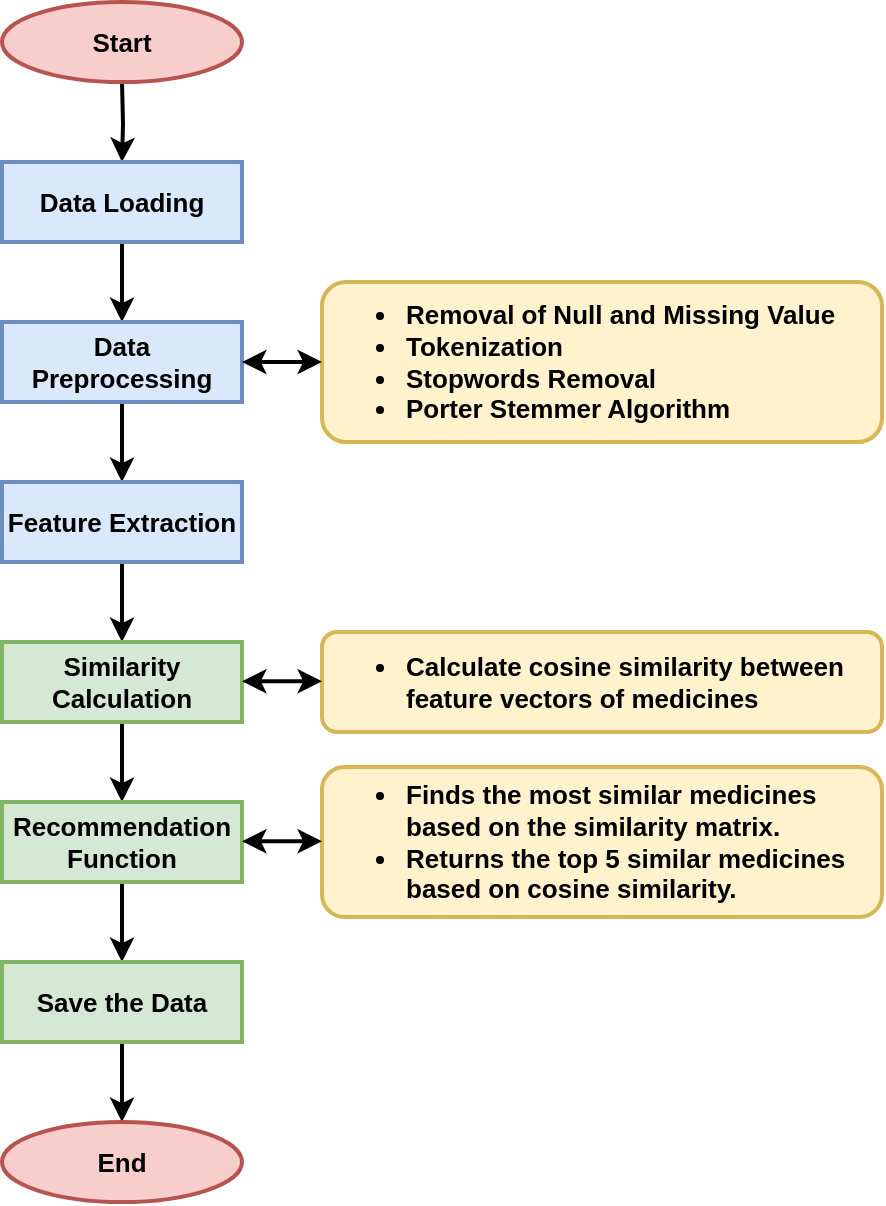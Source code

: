 <mxfile version="21.7.5" type="device">
  <diagram name="Page-1" id="5-hXPcuuXJ_jRMlCjGAI">
    <mxGraphModel dx="1167" dy="593" grid="1" gridSize="10" guides="1" tooltips="1" connect="1" arrows="1" fold="1" page="1" pageScale="1" pageWidth="850" pageHeight="1100" math="0" shadow="0">
      <root>
        <mxCell id="0" />
        <mxCell id="1" parent="0" />
        <mxCell id="QWOFpm2IIpvu44rnNj3L-10" style="edgeStyle=orthogonalEdgeStyle;rounded=0;orthogonalLoop=1;jettySize=auto;html=1;exitX=0.5;exitY=1;exitDx=0;exitDy=0;entryX=0.5;entryY=0;entryDx=0;entryDy=0;fontSize=13;strokeWidth=2;fontStyle=1" edge="1" parent="1" target="QWOFpm2IIpvu44rnNj3L-3">
          <mxGeometry relative="1" as="geometry">
            <mxPoint x="420" y="80" as="sourcePoint" />
          </mxGeometry>
        </mxCell>
        <mxCell id="QWOFpm2IIpvu44rnNj3L-11" style="edgeStyle=orthogonalEdgeStyle;rounded=0;orthogonalLoop=1;jettySize=auto;html=1;exitX=0.5;exitY=1;exitDx=0;exitDy=0;entryX=0.5;entryY=0;entryDx=0;entryDy=0;fontSize=13;strokeWidth=2;fontStyle=1" edge="1" parent="1" source="QWOFpm2IIpvu44rnNj3L-3" target="QWOFpm2IIpvu44rnNj3L-4">
          <mxGeometry relative="1" as="geometry" />
        </mxCell>
        <mxCell id="QWOFpm2IIpvu44rnNj3L-3" value="Data Loading" style="rounded=0;whiteSpace=wrap;html=1;fontSize=13;strokeWidth=2;fontStyle=1;fillColor=#dae8fc;strokeColor=#6c8ebf;" vertex="1" parent="1">
          <mxGeometry x="360" y="120" width="120" height="40" as="geometry" />
        </mxCell>
        <mxCell id="QWOFpm2IIpvu44rnNj3L-12" style="edgeStyle=orthogonalEdgeStyle;rounded=0;orthogonalLoop=1;jettySize=auto;html=1;exitX=0.5;exitY=1;exitDx=0;exitDy=0;entryX=0.5;entryY=0;entryDx=0;entryDy=0;fontSize=13;strokeWidth=2;fontStyle=1" edge="1" parent="1" source="QWOFpm2IIpvu44rnNj3L-4" target="QWOFpm2IIpvu44rnNj3L-5">
          <mxGeometry relative="1" as="geometry" />
        </mxCell>
        <mxCell id="QWOFpm2IIpvu44rnNj3L-4" value="Data Preprocessing" style="rounded=0;whiteSpace=wrap;html=1;fontSize=13;strokeWidth=2;fontStyle=1;fillColor=#dae8fc;strokeColor=#6c8ebf;" vertex="1" parent="1">
          <mxGeometry x="360" y="200" width="120" height="40" as="geometry" />
        </mxCell>
        <mxCell id="QWOFpm2IIpvu44rnNj3L-13" style="edgeStyle=orthogonalEdgeStyle;rounded=0;orthogonalLoop=1;jettySize=auto;html=1;exitX=0.5;exitY=1;exitDx=0;exitDy=0;entryX=0.5;entryY=0;entryDx=0;entryDy=0;fontSize=13;strokeWidth=2;fontStyle=1" edge="1" parent="1" source="QWOFpm2IIpvu44rnNj3L-5" target="QWOFpm2IIpvu44rnNj3L-6">
          <mxGeometry relative="1" as="geometry" />
        </mxCell>
        <mxCell id="QWOFpm2IIpvu44rnNj3L-5" value="Feature Extraction" style="rounded=0;whiteSpace=wrap;html=1;fontSize=13;strokeWidth=2;fontStyle=1;fillColor=#dae8fc;strokeColor=#6c8ebf;" vertex="1" parent="1">
          <mxGeometry x="360" y="280" width="120" height="40" as="geometry" />
        </mxCell>
        <mxCell id="QWOFpm2IIpvu44rnNj3L-14" style="edgeStyle=orthogonalEdgeStyle;rounded=0;orthogonalLoop=1;jettySize=auto;html=1;exitX=0.5;exitY=1;exitDx=0;exitDy=0;entryX=0.5;entryY=0;entryDx=0;entryDy=0;fontSize=13;strokeWidth=2;fontStyle=1" edge="1" parent="1" source="QWOFpm2IIpvu44rnNj3L-6" target="QWOFpm2IIpvu44rnNj3L-7">
          <mxGeometry relative="1" as="geometry" />
        </mxCell>
        <mxCell id="QWOFpm2IIpvu44rnNj3L-6" value="Similarity Calculation" style="rounded=0;whiteSpace=wrap;html=1;fontSize=13;strokeWidth=2;fontStyle=1;fillColor=#d5e8d4;strokeColor=#82b366;" vertex="1" parent="1">
          <mxGeometry x="360" y="360" width="120" height="40" as="geometry" />
        </mxCell>
        <mxCell id="QWOFpm2IIpvu44rnNj3L-15" style="edgeStyle=orthogonalEdgeStyle;rounded=0;orthogonalLoop=1;jettySize=auto;html=1;exitX=0.5;exitY=1;exitDx=0;exitDy=0;entryX=0.5;entryY=0;entryDx=0;entryDy=0;fontSize=13;strokeWidth=2;fontStyle=1" edge="1" parent="1" source="QWOFpm2IIpvu44rnNj3L-7" target="QWOFpm2IIpvu44rnNj3L-8">
          <mxGeometry relative="1" as="geometry" />
        </mxCell>
        <mxCell id="QWOFpm2IIpvu44rnNj3L-7" value="Recommendation Function" style="rounded=0;whiteSpace=wrap;html=1;fontSize=13;strokeWidth=2;fontStyle=1;fillColor=#d5e8d4;strokeColor=#82b366;" vertex="1" parent="1">
          <mxGeometry x="360" y="440" width="120" height="40" as="geometry" />
        </mxCell>
        <mxCell id="QWOFpm2IIpvu44rnNj3L-16" style="edgeStyle=orthogonalEdgeStyle;rounded=0;orthogonalLoop=1;jettySize=auto;html=1;exitX=0.5;exitY=1;exitDx=0;exitDy=0;entryX=0.5;entryY=0;entryDx=0;entryDy=0;fontSize=13;strokeWidth=2;fontStyle=1" edge="1" parent="1" source="QWOFpm2IIpvu44rnNj3L-8">
          <mxGeometry relative="1" as="geometry">
            <mxPoint x="420" y="600" as="targetPoint" />
          </mxGeometry>
        </mxCell>
        <mxCell id="QWOFpm2IIpvu44rnNj3L-8" value="Save the Data" style="rounded=0;whiteSpace=wrap;html=1;fontSize=13;strokeWidth=2;fontStyle=1;fillColor=#d5e8d4;strokeColor=#82b366;" vertex="1" parent="1">
          <mxGeometry x="360" y="520" width="120" height="40" as="geometry" />
        </mxCell>
        <mxCell id="QWOFpm2IIpvu44rnNj3L-17" value="Start" style="ellipse;whiteSpace=wrap;html=1;fontSize=13;strokeWidth=2;fontStyle=1;fillColor=#f8cecc;strokeColor=#b85450;" vertex="1" parent="1">
          <mxGeometry x="360" y="40" width="120" height="40" as="geometry" />
        </mxCell>
        <mxCell id="QWOFpm2IIpvu44rnNj3L-19" value="End" style="ellipse;whiteSpace=wrap;html=1;fontSize=13;strokeWidth=2;fontStyle=1;fillColor=#f8cecc;strokeColor=#b85450;" vertex="1" parent="1">
          <mxGeometry x="360" y="600" width="120" height="40" as="geometry" />
        </mxCell>
        <mxCell id="QWOFpm2IIpvu44rnNj3L-20" value="&lt;ul style=&quot;font-size: 13px;&quot;&gt;&lt;li style=&quot;font-size: 13px;&quot;&gt;Removal of Null and Missing Value&lt;/li&gt;&lt;li style=&quot;font-size: 13px;&quot;&gt;Tokenization&lt;/li&gt;&lt;li style=&quot;font-size: 13px;&quot;&gt;Stopwords Removal&lt;/li&gt;&lt;li style=&quot;font-size: 13px;&quot;&gt;Porter Stemmer Algorithm&lt;/li&gt;&lt;/ul&gt;" style="rounded=1;whiteSpace=wrap;html=1;align=left;fontSize=13;strokeWidth=2;fontStyle=1;fillColor=#fff2cc;strokeColor=#d6b656;" vertex="1" parent="1">
          <mxGeometry x="520" y="180" width="280" height="80" as="geometry" />
        </mxCell>
        <mxCell id="QWOFpm2IIpvu44rnNj3L-22" value="" style="endArrow=classic;startArrow=classic;html=1;rounded=0;entryX=0;entryY=0.5;entryDx=0;entryDy=0;fontSize=13;strokeWidth=2;fontStyle=1" edge="1" parent="1" target="QWOFpm2IIpvu44rnNj3L-20">
          <mxGeometry width="50" height="50" relative="1" as="geometry">
            <mxPoint x="480" y="220" as="sourcePoint" />
            <mxPoint x="630" y="210" as="targetPoint" />
            <Array as="points">
              <mxPoint x="510" y="220" />
            </Array>
          </mxGeometry>
        </mxCell>
        <mxCell id="QWOFpm2IIpvu44rnNj3L-23" value="&lt;ul style=&quot;font-size: 13px;&quot;&gt;&lt;li style=&quot;font-size: 13px;&quot;&gt;Calculate cosine similarity between feature vectors of medicines&lt;br style=&quot;font-size: 13px;&quot;&gt;&lt;/li&gt;&lt;/ul&gt;" style="rounded=1;whiteSpace=wrap;html=1;align=left;fontSize=13;strokeWidth=2;fontStyle=1;fillColor=#fff2cc;strokeColor=#d6b656;" vertex="1" parent="1">
          <mxGeometry x="520" y="355" width="280" height="50" as="geometry" />
        </mxCell>
        <mxCell id="QWOFpm2IIpvu44rnNj3L-24" value="" style="endArrow=classic;startArrow=classic;html=1;rounded=0;entryX=0;entryY=0.5;entryDx=0;entryDy=0;fontSize=13;strokeWidth=2;fontStyle=1" edge="1" parent="1">
          <mxGeometry width="50" height="50" relative="1" as="geometry">
            <mxPoint x="480" y="379.63" as="sourcePoint" />
            <mxPoint x="520" y="379.63" as="targetPoint" />
            <Array as="points">
              <mxPoint x="510" y="379.63" />
            </Array>
          </mxGeometry>
        </mxCell>
        <mxCell id="QWOFpm2IIpvu44rnNj3L-25" value="&lt;ul style=&quot;font-size: 13px;&quot;&gt;&lt;li style=&quot;font-size: 13px;&quot;&gt;Finds the most similar medicines based on the similarity matrix.&lt;/li&gt;&lt;li style=&quot;font-size: 13px;&quot;&gt;Returns the top 5 similar medicines based on cosine similarity.&lt;br style=&quot;font-size: 13px;&quot;&gt;&lt;/li&gt;&lt;/ul&gt;" style="rounded=1;whiteSpace=wrap;html=1;align=left;fontSize=13;strokeWidth=2;fontStyle=1;fillColor=#fff2cc;strokeColor=#d6b656;" vertex="1" parent="1">
          <mxGeometry x="520" y="422.5" width="280" height="75" as="geometry" />
        </mxCell>
        <mxCell id="QWOFpm2IIpvu44rnNj3L-27" value="" style="endArrow=classic;startArrow=classic;html=1;rounded=0;entryX=0;entryY=0.5;entryDx=0;entryDy=0;fontSize=13;strokeWidth=2;fontStyle=1" edge="1" parent="1">
          <mxGeometry width="50" height="50" relative="1" as="geometry">
            <mxPoint x="480" y="459.63" as="sourcePoint" />
            <mxPoint x="520" y="459.63" as="targetPoint" />
            <Array as="points">
              <mxPoint x="510" y="459.63" />
            </Array>
          </mxGeometry>
        </mxCell>
      </root>
    </mxGraphModel>
  </diagram>
</mxfile>
